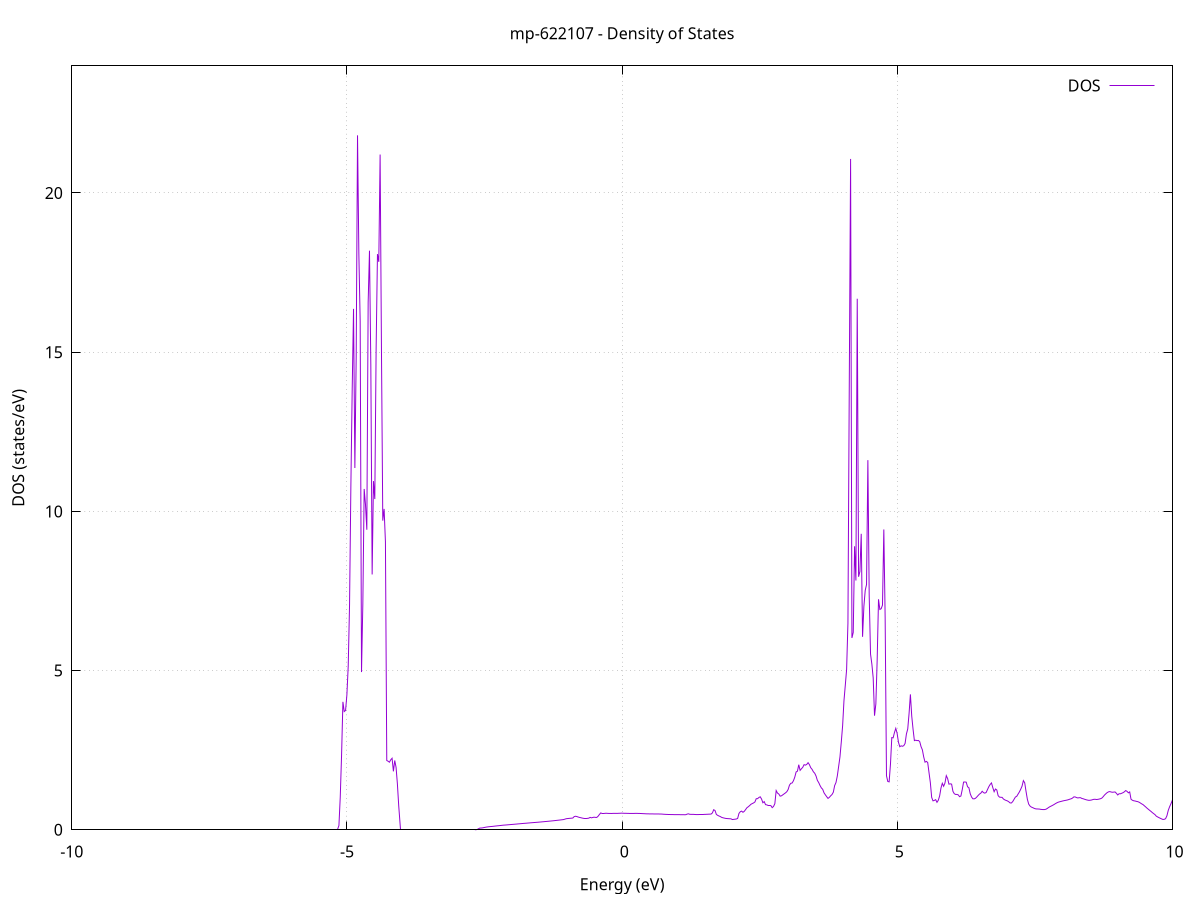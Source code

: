 set title 'mp-622107 - Density of States'
set xlabel 'Energy (eV)'
set ylabel 'DOS (states/eV)'
set grid
set xrange [-10:10]
set yrange [0:23.992]
set xzeroaxis lt -1
set terminal png size 800,600
set output 'mp-622107_dos_gnuplot.png'
plot '-' using 1:2 with lines title 'DOS'
-33.255400 0.000000
-33.231300 0.000000
-33.207200 0.000000
-33.183000 0.000000
-33.158900 0.000000
-33.134700 0.000000
-33.110600 0.000000
-33.086400 0.000000
-33.062300 0.000000
-33.038100 0.000000
-33.014000 0.000000
-32.989800 0.000000
-32.965700 0.000000
-32.941500 0.000000
-32.917400 0.000000
-32.893200 0.000000
-32.869100 0.000000
-32.844900 0.000000
-32.820800 0.000000
-32.796600 0.000000
-32.772500 0.000000
-32.748300 0.000000
-32.724200 0.000000
-32.700000 0.000000
-32.675900 0.000000
-32.651700 0.000000
-32.627600 0.000000
-32.603400 0.000000
-32.579300 0.000000
-32.555100 0.000000
-32.531000 0.000000
-32.506800 0.000000
-32.482700 0.000000
-32.458500 0.000000
-32.434400 0.000000
-32.410200 0.000000
-32.386100 0.000000
-32.361900 0.000000
-32.337800 0.000000
-32.313600 0.000000
-32.289500 0.000000
-32.265300 0.000000
-32.241200 0.000000
-32.217100 0.000000
-32.192900 0.000000
-32.168800 0.000000
-32.144600 0.000000
-32.120500 0.000000
-32.096300 0.000000
-32.072200 0.000000
-32.048000 0.000000
-32.023900 0.000000
-31.999700 0.000000
-31.975600 0.000000
-31.951400 0.000000
-31.927300 0.000000
-31.903100 0.000000
-31.879000 0.000000
-31.854800 0.000000
-31.830700 0.000000
-31.806500 0.000000
-31.782400 0.000000
-31.758200 0.000000
-31.734100 0.000000
-31.709900 0.000000
-31.685800 0.000000
-31.661600 0.000000
-31.637500 0.000000
-31.613300 0.000000
-31.589200 0.000000
-31.565000 0.000000
-31.540900 0.000000
-31.516700 0.000000
-31.492600 0.000000
-31.468400 0.000000
-31.444300 0.000000
-31.420100 0.000000
-31.396000 0.000000
-31.371800 0.000000
-31.347700 0.000000
-31.323500 0.000000
-31.299400 0.000000
-31.275200 0.000000
-31.251100 0.000000
-31.226900 0.000000
-31.202800 0.000000
-31.178700 0.000000
-31.154500 0.000000
-31.130400 0.000000
-31.106200 0.000000
-31.082100 0.000000
-31.057900 11.268300
-31.033800 3.855500
-31.009600 2.434600
-30.985500 1.885200
-30.961300 1.885200
-30.937200 1.859600
-30.913000 1.646500
-30.888900 1.646500
-30.864700 1.580500
-30.840600 1.580500
-30.816400 1.662600
-30.792300 1.662600
-30.768100 1.662600
-30.744000 1.945700
-30.719800 1.945700
-30.695700 2.663200
-30.671500 5.045100
-30.647400 0.000000
-30.623200 0.000000
-30.599100 0.000000
-30.574900 0.000000
-30.550800 0.000000
-30.526600 0.000000
-30.502500 0.000000
-30.478300 0.000000
-30.454200 0.000000
-30.430000 0.000000
-30.405900 0.000000
-30.381700 0.000000
-30.357600 0.000000
-30.333400 0.000000
-30.309300 0.000000
-30.285100 0.000000
-30.261000 0.000000
-30.236800 0.000000
-30.212700 0.000000
-30.188600 0.000000
-30.164400 0.000000
-30.140300 0.000000
-30.116100 0.000000
-30.092000 0.000000
-30.067800 0.000000
-30.043700 0.000000
-30.019500 0.000000
-29.995400 0.000000
-29.971200 0.000000
-29.947100 0.000000
-29.922900 0.000000
-29.898800 0.000000
-29.874600 0.000000
-29.850500 0.000000
-29.826300 0.000000
-29.802200 0.000000
-29.778000 0.000000
-29.753900 0.000000
-29.729700 0.000000
-29.705600 0.000000
-29.681400 0.000000
-29.657300 0.000000
-29.633100 0.000000
-29.609000 0.000000
-29.584800 0.000000
-29.560700 0.000000
-29.536500 0.000000
-29.512400 0.000000
-29.488200 0.000000
-29.464100 0.000000
-29.439900 0.000000
-29.415800 0.000000
-29.391600 0.000000
-29.367500 0.000000
-29.343300 0.000000
-29.319200 0.000000
-29.295000 0.000000
-29.270900 0.000000
-29.246700 0.000000
-29.222600 0.000000
-29.198500 0.000000
-29.174300 0.000000
-29.150200 0.000000
-29.126000 0.000000
-29.101900 0.000000
-29.077700 0.000000
-29.053600 0.000000
-29.029400 0.000000
-29.005300 0.000000
-28.981100 0.000000
-28.957000 0.000000
-28.932800 0.000000
-28.908700 0.000000
-28.884500 0.000000
-28.860400 0.000000
-28.836200 0.000000
-28.812100 0.000000
-28.787900 0.000000
-28.763800 0.000000
-28.739600 0.000000
-28.715500 0.000000
-28.691300 0.000000
-28.667200 0.000000
-28.643000 0.000000
-28.618900 0.000000
-28.594700 0.000000
-28.570600 0.000000
-28.546400 0.000000
-28.522300 0.000000
-28.498100 0.000000
-28.474000 0.000000
-28.449800 0.000000
-28.425700 0.000000
-28.401500 0.000000
-28.377400 0.000000
-28.353200 0.000000
-28.329100 0.000000
-28.304900 0.000000
-28.280800 0.000000
-28.256600 0.000000
-28.232500 0.000000
-28.208300 0.000000
-28.184200 0.000000
-28.160100 0.000000
-28.135900 0.000000
-28.111800 0.000000
-28.087600 0.000000
-28.063500 0.000000
-28.039300 0.000000
-28.015200 0.000000
-27.991000 0.000000
-27.966900 0.000000
-27.942700 0.000000
-27.918600 0.000000
-27.894400 0.000000
-27.870300 0.000000
-27.846100 0.000000
-27.822000 0.000000
-27.797800 0.000000
-27.773700 0.000000
-27.749500 0.000000
-27.725400 0.000000
-27.701200 0.000000
-27.677100 0.000000
-27.652900 0.000000
-27.628800 0.000000
-27.604600 0.000000
-27.580500 0.000000
-27.556300 0.000000
-27.532200 0.000000
-27.508000 0.000000
-27.483900 0.000000
-27.459700 0.000000
-27.435600 0.000000
-27.411400 0.000000
-27.387300 0.000000
-27.363100 0.000000
-27.339000 0.000000
-27.314800 0.000000
-27.290700 0.000000
-27.266500 0.000000
-27.242400 0.000000
-27.218200 0.000000
-27.194100 0.000000
-27.170000 0.000000
-27.145800 0.000000
-27.121700 0.000000
-27.097500 0.000000
-27.073400 0.000000
-27.049200 0.000000
-27.025100 0.000000
-27.000900 0.000000
-26.976800 0.000000
-26.952600 0.000000
-26.928500 0.000000
-26.904300 0.000000
-26.880200 0.000000
-26.856000 0.000000
-26.831900 0.000000
-26.807700 0.000000
-26.783600 0.000000
-26.759400 0.000000
-26.735300 0.000000
-26.711100 0.000000
-26.687000 0.000000
-26.662800 0.000000
-26.638700 0.000000
-26.614500 0.000000
-26.590400 0.000000
-26.566200 0.000000
-26.542100 0.000000
-26.517900 0.000000
-26.493800 0.000000
-26.469600 0.000000
-26.445500 0.000000
-26.421300 0.000000
-26.397200 0.000000
-26.373000 0.000000
-26.348900 0.000000
-26.324700 0.000000
-26.300600 0.000000
-26.276400 0.000000
-26.252300 0.000000
-26.228100 0.000000
-26.204000 0.000000
-26.179900 0.000000
-26.155700 0.000000
-26.131600 0.000000
-26.107400 0.000000
-26.083300 0.000000
-26.059100 0.000000
-26.035000 0.000000
-26.010800 0.000000
-25.986700 0.000000
-25.962500 0.000000
-25.938400 0.000000
-25.914200 0.000000
-25.890100 0.000000
-25.865900 0.000000
-25.841800 0.000000
-25.817600 0.000000
-25.793500 0.000000
-25.769300 0.000000
-25.745200 0.000000
-25.721000 0.000000
-25.696900 0.000000
-25.672700 0.000000
-25.648600 0.000000
-25.624400 0.000000
-25.600300 0.000000
-25.576100 0.000000
-25.552000 0.000000
-25.527800 0.000000
-25.503700 0.000000
-25.479500 0.000000
-25.455400 0.000000
-25.431200 0.000000
-25.407100 0.000000
-25.382900 0.000000
-25.358800 0.000000
-25.334600 0.000000
-25.310500 0.000000
-25.286300 0.000000
-25.262200 0.000000
-25.238000 0.000000
-25.213900 0.000000
-25.189800 0.000000
-25.165600 0.000000
-25.141500 0.000000
-25.117300 0.000000
-25.093200 0.000000
-25.069000 0.000000
-25.044900 0.000000
-25.020700 0.000000
-24.996600 0.000000
-24.972400 0.000000
-24.948300 0.000000
-24.924100 0.000000
-24.900000 0.000000
-24.875800 0.000000
-24.851700 0.000000
-24.827500 0.000000
-24.803400 0.000000
-24.779200 0.000000
-24.755100 0.000000
-24.730900 0.000000
-24.706800 0.000000
-24.682600 0.000000
-24.658500 0.000000
-24.634300 0.000000
-24.610200 0.000000
-24.586000 0.000000
-24.561900 0.000000
-24.537700 0.000000
-24.513600 0.000000
-24.489400 0.000000
-24.465300 0.000000
-24.441100 0.000000
-24.417000 0.000000
-24.392800 0.000000
-24.368700 0.000000
-24.344500 0.000000
-24.320400 0.000000
-24.296200 0.000000
-24.272100 0.000000
-24.247900 0.000000
-24.223800 0.000000
-24.199600 0.000000
-24.175500 0.000000
-24.151400 0.000000
-24.127200 0.000000
-24.103100 0.000000
-24.078900 0.000000
-24.054800 0.000000
-24.030600 0.000000
-24.006500 0.000000
-23.982300 0.000000
-23.958200 0.000000
-23.934000 0.000000
-23.909900 0.000000
-23.885700 0.000000
-23.861600 0.000000
-23.837400 0.000000
-23.813300 0.000000
-23.789100 0.000000
-23.765000 0.000000
-23.740800 0.000000
-23.716700 0.000000
-23.692500 0.000000
-23.668400 0.000000
-23.644200 0.000000
-23.620100 0.000000
-23.595900 0.000000
-23.571800 0.000000
-23.547600 0.000000
-23.523500 0.000000
-23.499300 0.000000
-23.475200 0.000000
-23.451000 0.000000
-23.426900 0.000000
-23.402700 0.000000
-23.378600 0.000000
-23.354400 0.000000
-23.330300 0.000000
-23.306100 0.000000
-23.282000 0.000000
-23.257800 0.000000
-23.233700 0.000000
-23.209500 0.000000
-23.185400 0.000000
-23.161300 0.000000
-23.137100 0.000000
-23.113000 0.000000
-23.088800 0.000000
-23.064700 0.000000
-23.040500 0.000000
-23.016400 0.000000
-22.992200 0.000000
-22.968100 0.000000
-22.943900 0.000000
-22.919800 0.000000
-22.895600 0.000000
-22.871500 0.000000
-22.847300 0.000000
-22.823200 0.000000
-22.799000 0.000000
-22.774900 0.000000
-22.750700 0.000000
-22.726600 0.000000
-22.702400 0.000000
-22.678300 0.000000
-22.654100 0.000000
-22.630000 0.000000
-22.605800 0.000000
-22.581700 0.000000
-22.557500 0.000000
-22.533400 0.000000
-22.509200 0.000000
-22.485100 0.000000
-22.460900 0.000000
-22.436800 0.000000
-22.412600 0.000000
-22.388500 0.000000
-22.364300 0.000000
-22.340200 0.000000
-22.316000 0.000000
-22.291900 0.000000
-22.267700 0.000000
-22.243600 0.000000
-22.219400 0.000000
-22.195300 0.000000
-22.171200 0.000000
-22.147000 0.000000
-22.122900 0.000000
-22.098700 0.000000
-22.074600 0.000000
-22.050400 0.000000
-22.026300 0.000000
-22.002100 0.000000
-21.978000 0.000000
-21.953800 0.000000
-21.929700 0.000000
-21.905500 0.000000
-21.881400 0.000000
-21.857200 0.000000
-21.833100 0.000000
-21.808900 0.000000
-21.784800 0.000000
-21.760600 0.000000
-21.736500 0.000000
-21.712300 0.000000
-21.688200 0.000000
-21.664000 0.000000
-21.639900 0.000000
-21.615700 0.000000
-21.591600 0.000000
-21.567400 0.000000
-21.543300 0.000000
-21.519100 0.000000
-21.495000 0.000000
-21.470800 0.000000
-21.446700 0.000000
-21.422500 0.000000
-21.398400 0.000000
-21.374200 0.000000
-21.350100 0.000000
-21.325900 0.000000
-21.301800 0.000000
-21.277600 0.000000
-21.253500 0.000000
-21.229300 0.000000
-21.205200 0.000000
-21.181100 0.000000
-21.156900 0.000000
-21.132800 0.000000
-21.108600 0.000000
-21.084500 0.000000
-21.060300 0.000000
-21.036200 0.000000
-21.012000 0.000000
-20.987900 0.000000
-20.963700 0.000000
-20.939600 0.000000
-20.915400 0.000000
-20.891300 0.000000
-20.867100 0.000000
-20.843000 0.000000
-20.818800 0.000000
-20.794700 0.000000
-20.770500 0.000000
-20.746400 0.000000
-20.722200 0.000000
-20.698100 0.000000
-20.673900 0.000000
-20.649800 0.000000
-20.625600 0.000000
-20.601500 0.000000
-20.577300 0.000000
-20.553200 0.000000
-20.529000 0.000000
-20.504900 0.000000
-20.480700 0.000000
-20.456600 0.000000
-20.432400 0.000000
-20.408300 0.000000
-20.384100 0.000000
-20.360000 0.000000
-20.335800 0.000000
-20.311700 0.000000
-20.287500 0.000000
-20.263400 0.000000
-20.239200 0.000000
-20.215100 0.000000
-20.190900 0.000000
-20.166800 0.000000
-20.142700 0.000000
-20.118500 0.000000
-20.094400 0.000000
-20.070200 0.000000
-20.046100 0.000000
-20.021900 0.000000
-19.997800 0.000000
-19.973600 0.000000
-19.949500 0.000000
-19.925300 0.000000
-19.901200 0.000000
-19.877000 0.000000
-19.852900 0.000000
-19.828700 0.000000
-19.804600 0.000000
-19.780400 0.000000
-19.756300 0.000000
-19.732100 0.000000
-19.708000 0.000000
-19.683800 0.000000
-19.659700 0.000000
-19.635500 0.000000
-19.611400 0.000000
-19.587200 0.000000
-19.563100 0.000000
-19.538900 0.000000
-19.514800 0.000000
-19.490600 0.000000
-19.466500 0.000000
-19.442300 0.000000
-19.418200 0.000000
-19.394000 0.000000
-19.369900 0.000000
-19.345700 0.000000
-19.321600 0.000000
-19.297400 0.000000
-19.273300 0.000000
-19.249100 0.000000
-19.225000 0.000000
-19.200800 0.000000
-19.176700 0.000000
-19.152600 0.000000
-19.128400 0.000000
-19.104300 0.000000
-19.080100 0.000000
-19.056000 0.000000
-19.031800 0.000000
-19.007700 0.000000
-18.983500 0.000000
-18.959400 0.000000
-18.935200 0.000000
-18.911100 0.000000
-18.886900 0.000000
-18.862800 0.000000
-18.838600 0.000000
-18.814500 0.000000
-18.790300 0.000000
-18.766200 0.000000
-18.742000 0.000000
-18.717900 0.000000
-18.693700 0.000000
-18.669600 0.000000
-18.645400 0.000000
-18.621300 0.000000
-18.597100 0.000000
-18.573000 0.000000
-18.548800 0.000000
-18.524700 0.000000
-18.500500 0.000000
-18.476400 0.000000
-18.452200 0.000000
-18.428100 0.000000
-18.403900 0.000000
-18.379800 0.000000
-18.355600 0.000000
-18.331500 0.000000
-18.307300 0.000000
-18.283200 0.000000
-18.259000 0.000000
-18.234900 0.000000
-18.210700 0.000000
-18.186600 0.000000
-18.162500 0.000000
-18.138300 0.000000
-18.114200 0.000000
-18.090000 0.000000
-18.065900 0.000000
-18.041700 0.000000
-18.017600 0.000000
-17.993400 0.000000
-17.969300 0.000000
-17.945100 0.000000
-17.921000 0.000000
-17.896800 0.000000
-17.872700 0.000000
-17.848500 0.000000
-17.824400 0.000000
-17.800200 0.000000
-17.776100 0.000000
-17.751900 0.000000
-17.727800 0.000000
-17.703600 0.000000
-17.679500 0.000000
-17.655300 0.000000
-17.631200 0.000000
-17.607000 0.000000
-17.582900 0.000000
-17.558700 0.000000
-17.534600 0.000000
-17.510400 0.000000
-17.486300 0.000000
-17.462100 0.000000
-17.438000 0.000000
-17.413800 0.000000
-17.389700 0.000000
-17.365500 0.000000
-17.341400 0.000000
-17.317200 0.000000
-17.293100 0.000000
-17.268900 0.000000
-17.244800 0.000000
-17.220600 0.000000
-17.196500 0.000000
-17.172400 0.000000
-17.148200 0.000000
-17.124100 0.000000
-17.099900 0.000000
-17.075800 0.000000
-17.051600 0.000000
-17.027500 0.000000
-17.003300 0.000000
-16.979200 0.000000
-16.955000 0.000000
-16.930900 0.000000
-16.906700 0.000000
-16.882600 0.000000
-16.858400 0.000000
-16.834300 0.000000
-16.810100 0.000000
-16.786000 0.000000
-16.761800 0.000000
-16.737700 0.000000
-16.713500 0.000000
-16.689400 0.000000
-16.665200 0.000000
-16.641100 0.000000
-16.616900 0.000000
-16.592800 0.000000
-16.568600 0.000000
-16.544500 0.000000
-16.520300 0.000000
-16.496200 0.000000
-16.472000 0.000000
-16.447900 0.000000
-16.423700 0.000000
-16.399600 0.000000
-16.375400 0.000000
-16.351300 0.000000
-16.327100 0.000000
-16.303000 0.000000
-16.278800 0.000000
-16.254700 0.000000
-16.230500 0.000000
-16.206400 0.000000
-16.182200 0.000000
-16.158100 0.000000
-16.134000 0.000000
-16.109800 0.000000
-16.085700 0.000000
-16.061500 0.000000
-16.037400 0.000000
-16.013200 0.000000
-15.989100 0.000000
-15.964900 0.000000
-15.940800 0.000000
-15.916600 0.000000
-15.892500 0.000000
-15.868300 0.000000
-15.844200 0.000000
-15.820000 0.000000
-15.795900 0.000000
-15.771700 0.000000
-15.747600 0.000000
-15.723400 0.000000
-15.699300 0.000000
-15.675100 0.000000
-15.651000 0.000000
-15.626800 0.000000
-15.602700 0.000000
-15.578500 0.000000
-15.554400 0.000000
-15.530200 0.000000
-15.506100 0.000000
-15.481900 0.000000
-15.457800 0.000000
-15.433600 0.000000
-15.409500 0.000000
-15.385300 0.000000
-15.361200 0.000000
-15.337000 0.000000
-15.312900 0.000000
-15.288700 0.000000
-15.264600 0.000000
-15.240400 0.000000
-15.216300 0.000000
-15.192100 0.000000
-15.168000 0.922000
-15.143900 0.922000
-15.119700 0.922000
-15.095600 0.922000
-15.071400 0.474000
-15.047300 0.474000
-15.023100 0.474000
-14.999000 0.474000
-14.974800 0.474000
-14.950700 0.474000
-14.926500 0.474000
-14.902400 0.474000
-14.878200 0.474000
-14.854100 0.331600
-14.829900 0.331600
-14.805800 0.331600
-14.781600 0.331600
-14.757500 0.331600
-14.733300 0.331600
-14.709200 0.331600
-14.685000 0.331600
-14.660900 0.331600
-14.636700 0.331600
-14.612600 0.331600
-14.588400 0.267300
-14.564300 0.267300
-14.540100 0.267300
-14.516000 0.267300
-14.491800 0.267300
-14.467700 0.267300
-14.443500 0.267300
-14.419400 0.267300
-14.395200 0.267300
-14.371100 0.267300
-14.346900 0.267300
-14.322800 0.267300
-14.298600 0.267300
-14.274500 0.267300
-14.250300 0.267300
-14.226200 0.243000
-14.202000 0.243000
-14.177900 0.243000
-14.153800 0.243000
-14.129600 0.243000
-14.105500 0.243000
-14.081300 0.243000
-14.057200 0.243000
-14.033000 0.243000
-14.008900 7.682100
-13.984700 6.761900
-13.960600 5.078800
-13.936400 4.422700
-13.912300 3.991100
-13.888100 3.754200
-13.864000 3.667700
-13.839800 2.341500
-13.815700 3.688000
-13.791500 3.687000
-13.767400 3.480800
-13.743200 3.543500
-13.719100 3.765100
-13.694900 4.111900
-13.670800 4.647900
-13.646600 5.548400
-13.622500 13.696000
-13.598300 0.231100
-13.574200 0.231100
-13.550000 0.231100
-13.525900 0.231100
-13.501700 0.231100
-13.477600 0.231100
-13.453400 0.231100
-13.429300 0.231100
-13.405100 0.241400
-13.381000 0.241400
-13.356800 0.241400
-13.332700 0.241400
-13.308500 0.241400
-13.284400 0.241400
-13.260200 0.241400
-13.236100 0.241400
-13.211900 0.241400
-13.187800 0.241400
-13.163600 0.241400
-13.139500 0.241400
-13.115400 0.241400
-13.091200 0.241400
-13.067100 0.241400
-13.042900 0.241400
-13.018800 0.289500
-12.994600 0.289500
-12.970500 0.289500
-12.946300 0.289500
-12.922200 0.289500
-12.898000 0.289500
-12.873900 0.289500
-12.849700 0.289500
-12.825600 0.289500
-12.801400 0.289500
-12.777300 0.289500
-12.753100 0.289500
-12.729000 0.289500
-12.704800 0.289500
-12.680700 0.432400
-12.656500 0.432400
-12.632400 0.432400
-12.608200 0.432400
-12.584100 0.432400
-12.559900 0.432400
-12.535800 0.432400
-12.511600 0.432400
-12.487500 0.432400
-12.463300 1.225200
-12.439200 1.225200
-12.415000 1.225200
-12.390900 0.000000
-12.366700 0.000000
-12.342600 0.000000
-12.318400 0.000000
-12.294300 0.000000
-12.270100 0.000000
-12.246000 0.000000
-12.221800 0.000000
-12.197700 0.000000
-12.173500 0.000000
-12.149400 0.000000
-12.125300 0.000000
-12.101100 0.000000
-12.077000 0.000000
-12.052800 0.000000
-12.028700 0.000000
-12.004500 0.000000
-11.980400 0.000000
-11.956200 0.000000
-11.932100 0.000000
-11.907900 0.000000
-11.883800 0.000000
-11.859600 0.000000
-11.835500 0.000000
-11.811300 0.000000
-11.787200 0.000000
-11.763000 0.000000
-11.738900 0.000000
-11.714700 0.000000
-11.690600 0.000000
-11.666400 0.000000
-11.642300 0.000000
-11.618100 0.000000
-11.594000 0.000000
-11.569800 0.000000
-11.545700 0.000000
-11.521500 0.000000
-11.497400 0.000000
-11.473200 0.000000
-11.449100 0.000000
-11.424900 0.000000
-11.400800 0.000000
-11.376600 0.000000
-11.352500 0.000000
-11.328300 0.000000
-11.304200 0.000000
-11.280000 0.000000
-11.255900 0.000000
-11.231700 0.000000
-11.207600 0.000000
-11.183400 0.000000
-11.159300 0.000000
-11.135200 0.000000
-11.111000 0.000000
-11.086900 0.000000
-11.062700 0.000000
-11.038600 0.000000
-11.014400 0.000000
-10.990300 0.000000
-10.966100 0.000000
-10.942000 0.000000
-10.917800 0.000000
-10.893700 0.000000
-10.869500 0.000000
-10.845400 0.000000
-10.821200 0.000000
-10.797100 0.000000
-10.772900 0.000000
-10.748800 0.000000
-10.724600 0.000000
-10.700500 0.000000
-10.676300 0.000000
-10.652200 0.000000
-10.628000 0.000000
-10.603900 0.000000
-10.579700 0.000000
-10.555600 0.000000
-10.531400 0.000000
-10.507300 0.000000
-10.483100 0.000000
-10.459000 0.000000
-10.434800 0.000000
-10.410700 0.000000
-10.386500 0.000000
-10.362400 0.000000
-10.338200 0.000000
-10.314100 0.000000
-10.289900 0.000000
-10.265800 0.000000
-10.241600 0.000000
-10.217500 0.000000
-10.193300 0.000000
-10.169200 0.000000
-10.145100 0.000000
-10.120900 0.000000
-10.096800 0.000000
-10.072600 0.000000
-10.048500 0.000000
-10.024300 0.000000
-10.000200 0.000000
-9.976000 0.000000
-9.951900 0.000000
-9.927700 0.000000
-9.903600 0.000000
-9.879400 0.000000
-9.855300 0.000000
-9.831100 0.000000
-9.807000 0.000000
-9.782800 0.000000
-9.758700 0.000000
-9.734500 0.000000
-9.710400 0.000000
-9.686200 0.000000
-9.662100 0.000000
-9.637900 0.000000
-9.613800 0.000000
-9.589600 0.000000
-9.565500 0.000000
-9.541300 0.000000
-9.517200 0.000000
-9.493000 0.000000
-9.468900 0.000000
-9.444700 0.000000
-9.420600 0.000000
-9.396400 0.000000
-9.372300 0.000000
-9.348100 0.000000
-9.324000 0.000000
-9.299800 0.000000
-9.275700 0.000000
-9.251500 0.000000
-9.227400 0.000000
-9.203200 0.000000
-9.179100 0.000000
-9.154900 0.000000
-9.130800 0.000000
-9.106700 0.000000
-9.082500 0.000000
-9.058400 0.000000
-9.034200 0.000000
-9.010100 0.000000
-8.985900 0.000000
-8.961800 0.000000
-8.937600 0.000000
-8.913500 0.000000
-8.889300 0.000000
-8.865200 0.000000
-8.841000 0.000000
-8.816900 0.000000
-8.792700 0.000000
-8.768600 0.000000
-8.744400 0.000000
-8.720300 0.000000
-8.696100 0.000000
-8.672000 0.000000
-8.647800 0.000000
-8.623700 0.000000
-8.599500 0.000000
-8.575400 0.000000
-8.551200 0.000000
-8.527100 0.000000
-8.502900 0.000000
-8.478800 0.000000
-8.454600 0.000000
-8.430500 0.000000
-8.406300 0.000000
-8.382200 0.000000
-8.358000 0.000000
-8.333900 0.000000
-8.309700 0.000000
-8.285600 0.000000
-8.261400 0.000000
-8.237300 0.000000
-8.213100 0.000000
-8.189000 0.000000
-8.164800 0.000000
-8.140700 0.000000
-8.116600 0.000000
-8.092400 0.000000
-8.068300 0.000000
-8.044100 0.000000
-8.020000 0.000000
-7.995800 0.000000
-7.971700 0.000000
-7.947500 0.000000
-7.923400 0.000000
-7.899200 0.000000
-7.875100 0.000000
-7.850900 0.000000
-7.826800 0.000000
-7.802600 0.000000
-7.778500 0.000000
-7.754300 0.000000
-7.730200 0.000000
-7.706000 0.000000
-7.681900 0.000000
-7.657700 0.000000
-7.633600 0.000000
-7.609400 0.000000
-7.585300 0.000000
-7.561100 0.000000
-7.537000 0.000000
-7.512800 0.000000
-7.488700 0.000000
-7.464500 0.000000
-7.440400 0.000000
-7.416200 0.000000
-7.392100 0.000000
-7.367900 0.000000
-7.343800 0.000000
-7.319600 0.000000
-7.295500 0.000000
-7.271300 0.000000
-7.247200 0.000000
-7.223000 0.000000
-7.198900 0.000000
-7.174700 0.000000
-7.150600 0.000000
-7.126500 0.000000
-7.102300 0.000000
-7.078200 0.000000
-7.054000 0.000000
-7.029900 0.000000
-7.005700 0.000000
-6.981600 0.000000
-6.957400 0.000000
-6.933300 0.000000
-6.909100 0.000000
-6.885000 0.000000
-6.860800 0.000000
-6.836700 0.000000
-6.812500 0.000000
-6.788400 0.000000
-6.764200 0.000000
-6.740100 0.000000
-6.715900 0.000000
-6.691800 0.000000
-6.667600 0.000000
-6.643500 0.000000
-6.619300 0.000000
-6.595200 0.000000
-6.571000 0.000000
-6.546900 0.000000
-6.522700 0.000000
-6.498600 0.000000
-6.474400 0.000000
-6.450300 0.000000
-6.426100 0.000000
-6.402000 0.000000
-6.377800 0.000000
-6.353700 0.000000
-6.329500 0.000000
-6.305400 0.000000
-6.281200 0.000000
-6.257100 0.000000
-6.232900 0.000000
-6.208800 0.000000
-6.184600 0.000000
-6.160500 0.000000
-6.136400 0.000000
-6.112200 0.000000
-6.088100 0.000000
-6.063900 0.000000
-6.039800 0.000000
-6.015600 0.000000
-5.991500 0.000000
-5.967300 0.000000
-5.943200 0.000000
-5.919000 0.000000
-5.894900 0.000000
-5.870700 0.000000
-5.846600 0.000000
-5.822400 0.000000
-5.798300 0.000000
-5.774100 0.000000
-5.750000 0.000000
-5.725800 0.000000
-5.701700 0.000000
-5.677500 0.000000
-5.653400 0.000000
-5.629200 0.000000
-5.605100 0.000000
-5.580900 0.000000
-5.556800 0.000000
-5.532600 0.000000
-5.508500 0.000000
-5.484300 0.000000
-5.460200 0.000000
-5.436000 0.000000
-5.411900 0.000000
-5.387700 0.000000
-5.363600 0.000000
-5.339400 0.000000
-5.315300 0.000000
-5.291100 0.000000
-5.267000 0.000000
-5.242800 0.000000
-5.218700 0.000000
-5.194500 0.000000
-5.170400 0.000000
-5.146200 0.131300
-5.122100 1.024300
-5.098000 2.348700
-5.073800 4.018000
-5.049700 3.713300
-5.025500 3.748000
-5.001400 4.236600
-4.977200 5.141200
-4.953100 7.064500
-4.928900 10.811800
-4.904800 13.838900
-4.880600 16.361000
-4.856500 11.362000
-4.832300 14.865100
-4.808200 21.811100
-4.784000 18.094500
-4.759900 15.968300
-4.735700 4.953800
-4.711600 7.101800
-4.687400 10.704300
-4.663300 10.209400
-4.639100 9.423000
-4.615000 16.564600
-4.590800 18.187700
-4.566700 14.606600
-4.542500 8.019400
-4.518400 10.950400
-4.494200 10.387300
-4.470100 15.114300
-4.445900 18.080400
-4.421800 17.837600
-4.397600 21.207100
-4.373500 15.134200
-4.349300 9.709100
-4.325200 10.076800
-4.301000 9.043200
-4.276900 2.175800
-4.252700 2.153400
-4.228600 2.122200
-4.204400 2.198800
-4.180300 2.246200
-4.156100 1.835500
-4.132000 2.177300
-4.107900 1.960300
-4.083700 1.439900
-4.059600 0.752300
-4.035400 0.000000
-4.011300 0.000000
-3.987100 0.000000
-3.963000 0.000000
-3.938800 0.000000
-3.914700 0.000000
-3.890500 0.000000
-3.866400 0.000000
-3.842200 0.000000
-3.818100 0.000000
-3.793900 0.000000
-3.769800 0.000000
-3.745600 0.000000
-3.721500 0.000000
-3.697300 0.000000
-3.673200 0.000000
-3.649000 0.000000
-3.624900 0.000000
-3.600700 0.000000
-3.576600 0.000000
-3.552400 0.000000
-3.528300 0.000000
-3.504100 0.000000
-3.480000 0.000000
-3.455800 0.000000
-3.431700 0.000000
-3.407500 0.000000
-3.383400 0.000000
-3.359200 0.000000
-3.335100 0.000000
-3.310900 0.000000
-3.286800 0.000000
-3.262600 0.000000
-3.238500 0.000000
-3.214300 0.000000
-3.190200 0.000000
-3.166000 0.000000
-3.141900 0.000000
-3.117800 0.000000
-3.093600 0.000000
-3.069500 0.000000
-3.045300 0.000000
-3.021200 0.000000
-2.997000 0.000000
-2.972900 0.000000
-2.948700 0.000000
-2.924600 0.000000
-2.900400 0.000000
-2.876300 0.000000
-2.852100 0.000000
-2.828000 0.000000
-2.803800 0.000000
-2.779700 0.000000
-2.755500 0.000000
-2.731400 0.000000
-2.707200 0.000000
-2.683100 0.000000
-2.658900 0.000400
-2.634800 0.010200
-2.610600 0.031500
-2.586500 0.053100
-2.562300 0.055400
-2.538200 0.059400
-2.514000 0.068400
-2.489900 0.077400
-2.465700 0.085000
-2.441600 0.091100
-2.417400 0.096500
-2.393300 0.100700
-2.369100 0.104200
-2.345000 0.108400
-2.320800 0.113600
-2.296700 0.118600
-2.272500 0.123100
-2.248400 0.127200
-2.224200 0.131600
-2.200100 0.136600
-2.175900 0.141600
-2.151800 0.145700
-2.127600 0.148500
-2.103500 0.152000
-2.079400 0.155600
-2.055200 0.159300
-2.031100 0.163100
-2.006900 0.166800
-1.982800 0.170400
-1.958600 0.173700
-1.934500 0.177400
-1.910300 0.181200
-1.886200 0.185000
-1.862000 0.188800
-1.837900 0.192600
-1.813700 0.196500
-1.789600 0.200200
-1.765400 0.203500
-1.741300 0.206800
-1.717100 0.210400
-1.693000 0.214100
-1.668800 0.217800
-1.644700 0.221400
-1.620500 0.224700
-1.596400 0.227800
-1.572200 0.231200
-1.548100 0.234600
-1.523900 0.238200
-1.499800 0.241900
-1.475600 0.245600
-1.451500 0.249400
-1.427300 0.253200
-1.403200 0.257200
-1.379000 0.261100
-1.354900 0.265200
-1.330700 0.269200
-1.306600 0.273400
-1.282400 0.277500
-1.258300 0.281800
-1.234100 0.286200
-1.210000 0.291100
-1.185800 0.295800
-1.161700 0.300400
-1.137500 0.305300
-1.113400 0.310200
-1.089300 0.315300
-1.065100 0.320500
-1.041000 0.333200
-1.016800 0.346900
-0.992700 0.352300
-0.968500 0.356900
-0.944400 0.360500
-0.920200 0.364300
-0.896100 0.369400
-0.871900 0.413000
-0.847800 0.424900
-0.823600 0.416000
-0.799500 0.400700
-0.775300 0.387600
-0.751200 0.378900
-0.727000 0.368000
-0.702900 0.359500
-0.678700 0.353700
-0.654600 0.353700
-0.630400 0.358300
-0.606300 0.364800
-0.582100 0.389000
-0.558000 0.374800
-0.533800 0.386200
-0.509700 0.395800
-0.485500 0.388800
-0.461400 0.388200
-0.437200 0.424600
-0.413100 0.480800
-0.388900 0.529100
-0.364800 0.512400
-0.340600 0.510600
-0.316500 0.515200
-0.292300 0.518900
-0.268200 0.516000
-0.244000 0.513500
-0.219900 0.512400
-0.195700 0.512100
-0.171600 0.514400
-0.147400 0.515100
-0.123300 0.515900
-0.099200 0.515100
-0.075000 0.516200
-0.050900 0.518000
-0.026700 0.520200
-0.002600 0.522000
0.021600 0.519000
0.045700 0.516900
0.069900 0.516600
0.094000 0.516000
0.118200 0.514500
0.142300 0.512700
0.166500 0.512300
0.190600 0.513000
0.214800 0.513900
0.238900 0.515000
0.263100 0.515200
0.287200 0.514200
0.311400 0.513100
0.335500 0.511400
0.359700 0.508900
0.383800 0.506400
0.408000 0.504400
0.432100 0.502100
0.456300 0.500700
0.480400 0.499800
0.504600 0.498900
0.528700 0.498500
0.552900 0.497900
0.577000 0.497400
0.601200 0.497100
0.625300 0.496900
0.649500 0.496500
0.673600 0.495500
0.697800 0.494700
0.721900 0.492900
0.746100 0.488900
0.770200 0.486200
0.794400 0.483700
0.818500 0.481700
0.842700 0.480100
0.866800 0.478900
0.890900 0.477900
0.915100 0.477100
0.939200 0.476400
0.963400 0.475900
0.987500 0.475400
1.011700 0.475000
1.035800 0.474700
1.060000 0.474400
1.084100 0.474100
1.108300 0.473500
1.132400 0.472200
1.156600 0.472800
1.180700 0.492100
1.204900 0.501100
1.229000 0.485600
1.253200 0.484500
1.277300 0.483700
1.301500 0.483100
1.325600 0.479700
1.349800 0.477100
1.373900 0.477500
1.398100 0.479100
1.422200 0.479900
1.446400 0.479800
1.470500 0.480000
1.494700 0.483000
1.518800 0.484700
1.543000 0.486400
1.567100 0.489000
1.591300 0.491000
1.615400 0.492400
1.639600 0.528600
1.663700 0.630500
1.687900 0.603900
1.712000 0.481600
1.736200 0.452500
1.760300 0.432100
1.784500 0.414700
1.808600 0.388800
1.832800 0.376400
1.856900 0.366200
1.881100 0.357300
1.905200 0.352600
1.929300 0.349100
1.953500 0.346200
1.977600 0.343900
2.001800 0.321300
2.025900 0.326400
2.050100 0.331900
2.074200 0.338100
2.098400 0.355100
2.122500 0.513300
2.146700 0.566400
2.170800 0.585800
2.195000 0.549500
2.219100 0.579000
2.243300 0.635100
2.267400 0.692600
2.291600 0.723100
2.315700 0.759000
2.339900 0.800100
2.364000 0.822900
2.388200 0.843100
2.412300 0.872800
2.436500 0.975800
2.460600 0.977200
2.484800 1.014100
2.508900 1.035800
2.533100 0.966300
2.557200 0.849000
2.581400 0.884900
2.605500 0.789900
2.629700 0.781400
2.653800 0.762100
2.678000 0.763000
2.702100 0.758900
2.726300 0.695300
2.750400 0.732000
2.774600 0.820500
2.798700 1.231400
2.822900 1.152500
2.847000 1.122200
2.871200 1.056300
2.895300 1.066700
2.919400 1.097500
2.943600 1.128000
2.967700 1.158400
2.991900 1.195300
3.016000 1.265400
3.040200 1.401100
3.064300 1.459700
3.088500 1.469000
3.112600 1.540000
3.136800 1.652400
3.160900 1.815400
3.185100 1.840000
3.209200 2.044200
3.233400 1.865300
3.257500 1.916000
3.281700 1.961900
3.305800 2.044900
3.330000 2.030300
3.354100 2.052400
3.378300 2.107400
3.402400 2.046500
3.426600 1.950400
3.450700 1.899100
3.474900 1.821100
3.499000 1.775800
3.523200 1.687500
3.547300 1.551000
3.571500 1.482300
3.595600 1.391000
3.619800 1.315100
3.643900 1.272100
3.668100 1.160600
3.692200 1.098300
3.716400 1.039700
3.740500 0.985200
3.764700 1.018400
3.788800 1.066100
3.813000 1.106200
3.837100 1.180000
3.861300 1.387800
3.885400 1.483100
3.909500 1.689100
3.933700 1.989100
3.957800 2.288400
3.982000 2.759400
4.006100 3.269000
4.030300 4.047000
4.054400 4.529200
4.078600 5.032400
4.102700 6.486400
4.126900 13.915400
4.151000 21.070100
4.175200 6.025200
4.199300 6.198600
4.223500 8.903200
4.247600 7.829200
4.271800 16.678900
4.295900 7.946900
4.320100 8.111100
4.344200 9.295300
4.368400 6.060400
4.392500 7.017200
4.416700 7.515700
4.440800 7.704400
4.465000 11.609200
4.489100 7.357000
4.513300 5.518000
4.537400 5.204000
4.561600 4.770300
4.585700 3.582700
4.609900 3.951200
4.634000 5.337800
4.658200 7.239200
4.682300 6.918800
4.706500 6.942600
4.730600 7.055800
4.754800 9.431500
4.778900 6.654700
4.803100 1.696100
4.827200 1.515700
4.851400 1.505200
4.875500 2.060000
4.899600 2.895400
4.923800 2.887400
4.947900 3.053400
4.972100 3.185400
4.996200 3.030500
5.020400 2.752900
5.044500 2.608700
5.068700 2.636600
5.092800 2.622500
5.117000 2.641400
5.141100 2.711800
5.165300 3.008600
5.189400 3.166600
5.213600 3.654200
5.237700 4.253400
5.261900 3.571700
5.286000 3.156700
5.310200 2.800200
5.334300 2.813800
5.358500 2.800000
5.382600 2.805500
5.406800 2.769700
5.430900 2.611900
5.455100 2.511400
5.479200 2.290400
5.503400 2.123500
5.527500 2.147900
5.551700 2.114900
5.575800 1.794700
5.600000 1.482300
5.624100 1.018300
5.648300 0.908500
5.672400 0.922700
5.696600 0.945800
5.720700 0.862500
5.744900 0.927800
5.769000 1.065400
5.793200 1.310900
5.817300 1.459300
5.841500 1.366100
5.865600 1.468500
5.889800 1.700000
5.913900 1.609700
5.938000 1.433100
5.962200 1.442600
5.986300 1.434100
6.010500 1.208100
6.034600 1.133800
6.058800 1.109100
6.082900 1.110600
6.107100 1.095700
6.131200 1.039200
6.155400 1.060900
6.179500 1.259800
6.203700 1.497400
6.227800 1.501300
6.252000 1.494600
6.276100 1.350100
6.300300 1.321700
6.324400 1.135300
6.348600 1.029800
6.372700 0.974100
6.396900 0.970600
6.421000 0.989900
6.445200 1.031500
6.469300 1.078600
6.493500 1.122000
6.517600 1.151300
6.541800 1.210000
6.565900 1.167000
6.590100 1.150800
6.614200 1.171400
6.638400 1.263200
6.662500 1.353700
6.686700 1.423600
6.710800 1.471300
6.735000 1.324700
6.759100 1.195900
6.783300 1.280300
6.807400 1.251000
6.831600 1.072800
6.855700 1.026000
6.879900 1.020400
6.904000 1.017500
6.928100 0.966700
6.952300 0.939900
6.976400 0.921700
7.000600 0.906500
7.024700 0.880100
7.048900 0.843700
7.073000 0.841500
7.097200 0.886500
7.121300 0.957100
7.145500 1.027900
7.169600 1.050400
7.193800 1.120100
7.217900 1.188200
7.242100 1.273000
7.266200 1.369800
7.290400 1.544000
7.314500 1.476200
7.338700 1.205500
7.362800 0.958100
7.387000 0.806000
7.411100 0.746100
7.435300 0.713300
7.459400 0.696200
7.483600 0.675400
7.507700 0.659800
7.531900 0.653400
7.556000 0.652600
7.580200 0.650300
7.604300 0.642000
7.628500 0.636900
7.652600 0.633600
7.676800 0.635600
7.700900 0.645400
7.725100 0.670400
7.749200 0.701000
7.773400 0.726200
7.797500 0.746300
7.821700 0.768000
7.845800 0.791500
7.870000 0.817800
7.894100 0.842100
7.918200 0.862600
7.942400 0.875900
7.966500 0.887000
7.990700 0.897900
8.014800 0.908900
8.039000 0.918100
8.063100 0.925500
8.087300 0.934500
8.111400 0.946700
8.135600 0.961800
8.159700 0.973800
8.183900 0.996900
8.208000 1.033300
8.232200 1.031100
8.256300 1.011200
8.280500 0.999500
8.304600 1.007600
8.328800 1.007900
8.352900 0.983600
8.377100 0.974100
8.401200 0.958900
8.425400 0.945200
8.449500 0.934300
8.473700 0.926000
8.497800 0.926500
8.522000 0.932100
8.546100 0.944400
8.570300 0.956400
8.594400 0.957900
8.618600 0.950600
8.642700 0.955300
8.666900 0.964000
8.691000 0.975000
8.715200 0.993800
8.739300 1.036500
8.763500 1.088300
8.787600 1.128400
8.811800 1.165300
8.835900 1.190300
8.860100 1.199600
8.884200 1.186400
8.908300 1.178400
8.932500 1.183000
8.956600 1.187800
8.980800 1.145500
9.004900 1.093500
9.029100 1.131500
9.053200 1.129900
9.077400 1.147000
9.101500 1.165000
9.125700 1.192700
9.149800 1.232000
9.174000 1.206200
9.198100 1.160600
9.222300 1.189200
9.246400 0.959800
9.270600 0.927600
9.294700 0.911200
9.318900 0.904600
9.343000 0.892400
9.367200 0.884300
9.391300 0.867100
9.415500 0.842000
9.439600 0.814000
9.463800 0.791600
9.487900 0.754800
9.512100 0.718500
9.536200 0.680000
9.560400 0.645300
9.584500 0.610700
9.608700 0.577600
9.632800 0.541200
9.657000 0.507900
9.681100 0.476900
9.705300 0.428400
9.729400 0.403900
9.753600 0.381700
9.777700 0.361700
9.801900 0.341800
9.826000 0.324000
9.850200 0.328400
9.874300 0.348100
9.898500 0.438700
9.922600 0.606500
9.946700 0.720700
9.970900 0.813300
9.995000 0.919400
10.019200 1.036100
10.043300 1.069600
10.067500 1.080700
10.091600 1.148700
10.115800 1.222500
10.139900 1.289700
10.164100 1.367600
10.188200 1.389900
10.212400 1.392700
10.236500 1.426000
10.260700 1.544600
10.284800 1.443700
10.309000 1.367200
10.333100 1.295600
10.357300 1.186100
10.381400 1.045000
10.405600 0.848300
10.429700 0.752900
10.453900 0.711000
10.478000 0.661200
10.502200 0.636200
10.526300 0.598500
10.550500 0.624500
10.574600 0.642300
10.598800 0.657300
10.622900 0.669700
10.647100 0.688100
10.671200 0.711400
10.695400 0.754700
10.719500 0.908800
10.743700 1.039100
10.767800 1.220200
10.792000 1.410600
10.816100 1.144300
10.840300 0.789300
10.864400 0.712500
10.888600 0.657200
10.912700 0.626200
10.936800 0.601200
10.961000 0.576600
10.985100 0.550400
11.009300 0.520500
11.033400 0.497800
11.057600 0.479600
11.081700 0.467600
11.105900 0.456800
11.130000 0.447100
11.154200 0.437100
11.178300 0.428300
11.202500 0.421600
11.226600 0.415600
11.250800 0.409700
11.274900 0.406700
11.299100 0.404900
11.323200 0.400800
11.347400 0.398900
11.371500 0.394600
11.395700 0.390100
11.419800 0.384900
11.444000 0.381800
11.468100 0.379000
11.492300 0.376600
11.516400 0.374700
11.540600 0.373300
11.564700 0.406400
11.588900 0.421400
11.613000 0.427200
11.637200 0.431800
11.661300 0.434100
11.685500 0.424200
11.709600 0.415800
11.733800 0.411500
11.757900 0.407000
11.782100 0.401800
11.806200 0.390900
11.830400 0.370900
11.854500 0.350900
11.878700 0.329000
11.902800 0.316300
11.926900 0.310700
11.951100 0.306900
11.975200 0.307700
11.999400 0.300100
12.023500 0.334400
12.047700 0.186600
12.071800 0.134900
12.096000 0.101100
12.120100 0.077200
12.144300 0.069300
12.168400 0.063300
12.192600 0.057600
12.216700 0.052300
12.240900 0.047300
12.265000 0.042700
12.289200 0.038400
12.313300 0.034400
12.337500 0.030800
12.361600 0.027600
12.385800 0.024500
12.409900 0.021600
12.434100 0.018800
12.458200 0.016100
12.482400 0.013500
12.506500 0.011100
12.530700 0.009000
12.554800 0.007000
12.579000 0.005300
12.603100 0.003700
12.627300 0.002400
12.651400 0.001200
12.675600 0.000300
12.699700 0.000000
12.723900 0.000000
12.748000 0.000000
12.772200 0.000000
12.796300 0.000000
12.820500 0.000000
12.844600 0.000000
12.868800 0.000000
12.892900 0.000000
12.917100 0.000000
12.941200 0.000000
12.965300 0.000000
12.989500 0.000000
13.013600 0.000000
13.037800 0.000000
13.061900 0.000000
13.086100 0.000000
13.110200 0.000000
13.134400 0.000000
13.158500 0.000000
13.182700 0.000000
13.206800 0.000000
13.231000 0.000000
13.255100 0.000000
13.279300 0.000000
13.303400 0.000000
13.327600 0.000000
13.351700 0.000000
13.375900 0.000000
13.400000 0.000000
13.424200 0.000000
13.448300 0.000000
13.472500 0.000000
13.496600 0.000000
13.520800 0.000000
13.544900 0.000000
13.569100 0.000000
13.593200 0.000000
13.617400 0.000000
13.641500 0.000000
13.665700 0.000000
13.689800 0.000000
13.714000 0.000000
13.738100 0.000000
13.762300 0.000000
13.786400 0.000000
13.810600 0.000000
13.834700 0.000000
13.858900 0.000000
13.883000 0.000000
13.907200 0.000000
13.931300 0.000000
13.955400 0.000000
13.979600 0.000000
14.003700 0.000000
14.027900 0.000000
14.052000 0.000000
14.076200 0.000000
14.100300 0.000000
14.124500 0.000000
14.148600 0.000000
14.172800 0.000000
14.196900 0.000000
14.221100 0.000000
14.245200 0.000000
14.269400 0.000000
14.293500 0.000000
14.317700 0.000000
14.341800 0.000000
14.366000 0.000000
14.390100 0.000000
14.414300 0.000000
14.438400 0.000000
14.462600 0.000000
14.486700 0.000000
14.510900 0.000000
14.535000 0.000000
14.559200 0.000000
14.583300 0.000000
14.607500 0.000000
14.631600 0.000000
14.655800 0.000000
14.679900 0.000000
14.704100 0.000000
14.728200 0.000000
14.752400 0.000000
14.776500 0.000000
14.800700 0.000000
14.824800 0.000000
14.849000 0.000000
14.873100 0.000000
14.897300 0.000000
14.921400 0.000000
14.945500 0.000000
14.969700 0.000000
14.993800 0.000000
15.018000 0.000000
15.042100 0.000000
e
